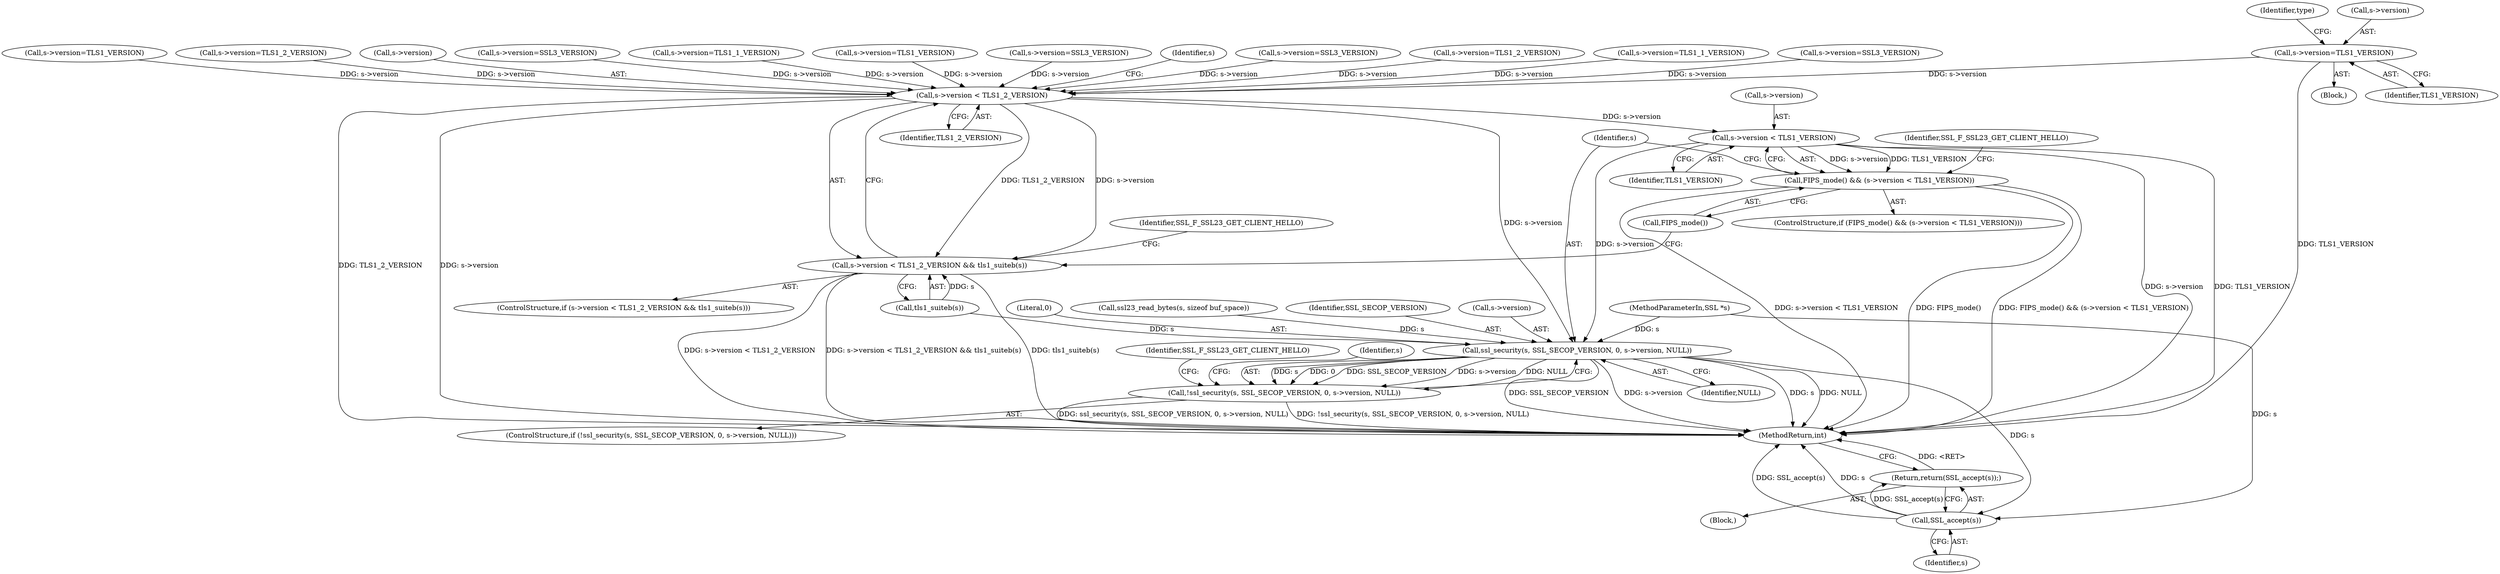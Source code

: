 digraph "0_openssl_280b1f1ad12131defcd986676a8fc9717aaa601b@pointer" {
"1000566" [label="(Call,s->version=TLS1_VERSION)"];
"1000685" [label="(Call,s->version < TLS1_2_VERSION)"];
"1000684" [label="(Call,s->version < TLS1_2_VERSION && tls1_suiteb(s))"];
"1000700" [label="(Call,s->version < TLS1_VERSION)"];
"1000698" [label="(Call,FIPS_mode() && (s->version < TLS1_VERSION))"];
"1000712" [label="(Call,ssl_security(s, SSL_SECOP_VERSION, 0, s->version, NULL))"];
"1000711" [label="(Call,!ssl_security(s, SSL_SECOP_VERSION, 0, s->version, NULL))"];
"1000748" [label="(Call,SSL_accept(s))"];
"1000747" [label="(Return,return(SSL_accept(s));)"];
"1000565" [label="(Block,)"];
"1000549" [label="(Call,s->version=TLS1_1_VERSION)"];
"1000331" [label="(Call,s->version=TLS1_VERSION)"];
"1000572" [label="(Identifier,type)"];
"1000690" [label="(Call,tls1_suiteb(s))"];
"1000123" [label="(MethodParameterIn,SSL *s)"];
"1000570" [label="(Identifier,TLS1_VERSION)"];
"1000583" [label="(Call,s->version=SSL3_VERSION)"];
"1000715" [label="(Literal,0)"];
"1000683" [label="(ControlStructure,if (s->version < TLS1_2_VERSION && tls1_suiteb(s)))"];
"1000691" [label="(Identifier,s)"];
"1000601" [label="(Call,s->version=SSL3_VERSION)"];
"1000287" [label="(Call,s->version=TLS1_2_VERSION)"];
"1000760" [label="(MethodReturn,int)"];
"1000312" [label="(Call,s->version=TLS1_1_VERSION)"];
"1000719" [label="(Identifier,NULL)"];
"1000699" [label="(Call,FIPS_mode())"];
"1000713" [label="(Identifier,s)"];
"1000566" [label="(Call,s->version=TLS1_VERSION)"];
"1000747" [label="(Return,return(SSL_accept(s));)"];
"1000698" [label="(Call,FIPS_mode() && (s->version < TLS1_VERSION))"];
"1000381" [label="(Call,s->version=SSL3_VERSION)"];
"1000704" [label="(Identifier,TLS1_VERSION)"];
"1000748" [label="(Call,SSL_accept(s))"];
"1000174" [label="(Call,ssl23_read_bytes(s, sizeof buf_space))"];
"1000124" [label="(Block,)"];
"1000567" [label="(Call,s->version)"];
"1000618" [label="(Call,s->version=TLS1_VERSION)"];
"1000689" [label="(Identifier,TLS1_2_VERSION)"];
"1000749" [label="(Identifier,s)"];
"1000700" [label="(Call,s->version < TLS1_VERSION)"];
"1000694" [label="(Identifier,SSL_F_SSL23_GET_CLIENT_HELLO)"];
"1000714" [label="(Identifier,SSL_SECOP_VERSION)"];
"1000707" [label="(Identifier,SSL_F_SSL23_GET_CLIENT_HELLO)"];
"1000526" [label="(Call,s->version=TLS1_2_VERSION)"];
"1000701" [label="(Call,s->version)"];
"1000728" [label="(Identifier,s)"];
"1000716" [label="(Call,s->version)"];
"1000710" [label="(ControlStructure,if (!ssl_security(s, SSL_SECOP_VERSION, 0, s->version, NULL)))"];
"1000686" [label="(Call,s->version)"];
"1000712" [label="(Call,ssl_security(s, SSL_SECOP_VERSION, 0, s->version, NULL))"];
"1000697" [label="(ControlStructure,if (FIPS_mode() && (s->version < TLS1_VERSION)))"];
"1000722" [label="(Identifier,SSL_F_SSL23_GET_CLIENT_HELLO)"];
"1000685" [label="(Call,s->version < TLS1_2_VERSION)"];
"1000711" [label="(Call,!ssl_security(s, SSL_SECOP_VERSION, 0, s->version, NULL))"];
"1000684" [label="(Call,s->version < TLS1_2_VERSION && tls1_suiteb(s))"];
"1000350" [label="(Call,s->version=SSL3_VERSION)"];
"1000566" -> "1000565"  [label="AST: "];
"1000566" -> "1000570"  [label="CFG: "];
"1000567" -> "1000566"  [label="AST: "];
"1000570" -> "1000566"  [label="AST: "];
"1000572" -> "1000566"  [label="CFG: "];
"1000566" -> "1000760"  [label="DDG: TLS1_VERSION"];
"1000566" -> "1000685"  [label="DDG: s->version"];
"1000685" -> "1000684"  [label="AST: "];
"1000685" -> "1000689"  [label="CFG: "];
"1000686" -> "1000685"  [label="AST: "];
"1000689" -> "1000685"  [label="AST: "];
"1000691" -> "1000685"  [label="CFG: "];
"1000684" -> "1000685"  [label="CFG: "];
"1000685" -> "1000760"  [label="DDG: TLS1_2_VERSION"];
"1000685" -> "1000760"  [label="DDG: s->version"];
"1000685" -> "1000684"  [label="DDG: s->version"];
"1000685" -> "1000684"  [label="DDG: TLS1_2_VERSION"];
"1000549" -> "1000685"  [label="DDG: s->version"];
"1000350" -> "1000685"  [label="DDG: s->version"];
"1000601" -> "1000685"  [label="DDG: s->version"];
"1000312" -> "1000685"  [label="DDG: s->version"];
"1000583" -> "1000685"  [label="DDG: s->version"];
"1000331" -> "1000685"  [label="DDG: s->version"];
"1000526" -> "1000685"  [label="DDG: s->version"];
"1000287" -> "1000685"  [label="DDG: s->version"];
"1000618" -> "1000685"  [label="DDG: s->version"];
"1000381" -> "1000685"  [label="DDG: s->version"];
"1000685" -> "1000700"  [label="DDG: s->version"];
"1000685" -> "1000712"  [label="DDG: s->version"];
"1000684" -> "1000683"  [label="AST: "];
"1000684" -> "1000690"  [label="CFG: "];
"1000690" -> "1000684"  [label="AST: "];
"1000694" -> "1000684"  [label="CFG: "];
"1000699" -> "1000684"  [label="CFG: "];
"1000684" -> "1000760"  [label="DDG: s->version < TLS1_2_VERSION && tls1_suiteb(s)"];
"1000684" -> "1000760"  [label="DDG: tls1_suiteb(s)"];
"1000684" -> "1000760"  [label="DDG: s->version < TLS1_2_VERSION"];
"1000690" -> "1000684"  [label="DDG: s"];
"1000700" -> "1000698"  [label="AST: "];
"1000700" -> "1000704"  [label="CFG: "];
"1000701" -> "1000700"  [label="AST: "];
"1000704" -> "1000700"  [label="AST: "];
"1000698" -> "1000700"  [label="CFG: "];
"1000700" -> "1000760"  [label="DDG: s->version"];
"1000700" -> "1000760"  [label="DDG: TLS1_VERSION"];
"1000700" -> "1000698"  [label="DDG: s->version"];
"1000700" -> "1000698"  [label="DDG: TLS1_VERSION"];
"1000700" -> "1000712"  [label="DDG: s->version"];
"1000698" -> "1000697"  [label="AST: "];
"1000698" -> "1000699"  [label="CFG: "];
"1000699" -> "1000698"  [label="AST: "];
"1000707" -> "1000698"  [label="CFG: "];
"1000713" -> "1000698"  [label="CFG: "];
"1000698" -> "1000760"  [label="DDG: s->version < TLS1_VERSION"];
"1000698" -> "1000760"  [label="DDG: FIPS_mode()"];
"1000698" -> "1000760"  [label="DDG: FIPS_mode() && (s->version < TLS1_VERSION)"];
"1000712" -> "1000711"  [label="AST: "];
"1000712" -> "1000719"  [label="CFG: "];
"1000713" -> "1000712"  [label="AST: "];
"1000714" -> "1000712"  [label="AST: "];
"1000715" -> "1000712"  [label="AST: "];
"1000716" -> "1000712"  [label="AST: "];
"1000719" -> "1000712"  [label="AST: "];
"1000711" -> "1000712"  [label="CFG: "];
"1000712" -> "1000760"  [label="DDG: SSL_SECOP_VERSION"];
"1000712" -> "1000760"  [label="DDG: s->version"];
"1000712" -> "1000760"  [label="DDG: s"];
"1000712" -> "1000760"  [label="DDG: NULL"];
"1000712" -> "1000711"  [label="DDG: s"];
"1000712" -> "1000711"  [label="DDG: 0"];
"1000712" -> "1000711"  [label="DDG: SSL_SECOP_VERSION"];
"1000712" -> "1000711"  [label="DDG: s->version"];
"1000712" -> "1000711"  [label="DDG: NULL"];
"1000174" -> "1000712"  [label="DDG: s"];
"1000690" -> "1000712"  [label="DDG: s"];
"1000123" -> "1000712"  [label="DDG: s"];
"1000712" -> "1000748"  [label="DDG: s"];
"1000711" -> "1000710"  [label="AST: "];
"1000722" -> "1000711"  [label="CFG: "];
"1000728" -> "1000711"  [label="CFG: "];
"1000711" -> "1000760"  [label="DDG: !ssl_security(s, SSL_SECOP_VERSION, 0, s->version, NULL)"];
"1000711" -> "1000760"  [label="DDG: ssl_security(s, SSL_SECOP_VERSION, 0, s->version, NULL)"];
"1000748" -> "1000747"  [label="AST: "];
"1000748" -> "1000749"  [label="CFG: "];
"1000749" -> "1000748"  [label="AST: "];
"1000747" -> "1000748"  [label="CFG: "];
"1000748" -> "1000760"  [label="DDG: SSL_accept(s)"];
"1000748" -> "1000760"  [label="DDG: s"];
"1000748" -> "1000747"  [label="DDG: SSL_accept(s)"];
"1000123" -> "1000748"  [label="DDG: s"];
"1000747" -> "1000124"  [label="AST: "];
"1000760" -> "1000747"  [label="CFG: "];
"1000747" -> "1000760"  [label="DDG: <RET>"];
}
